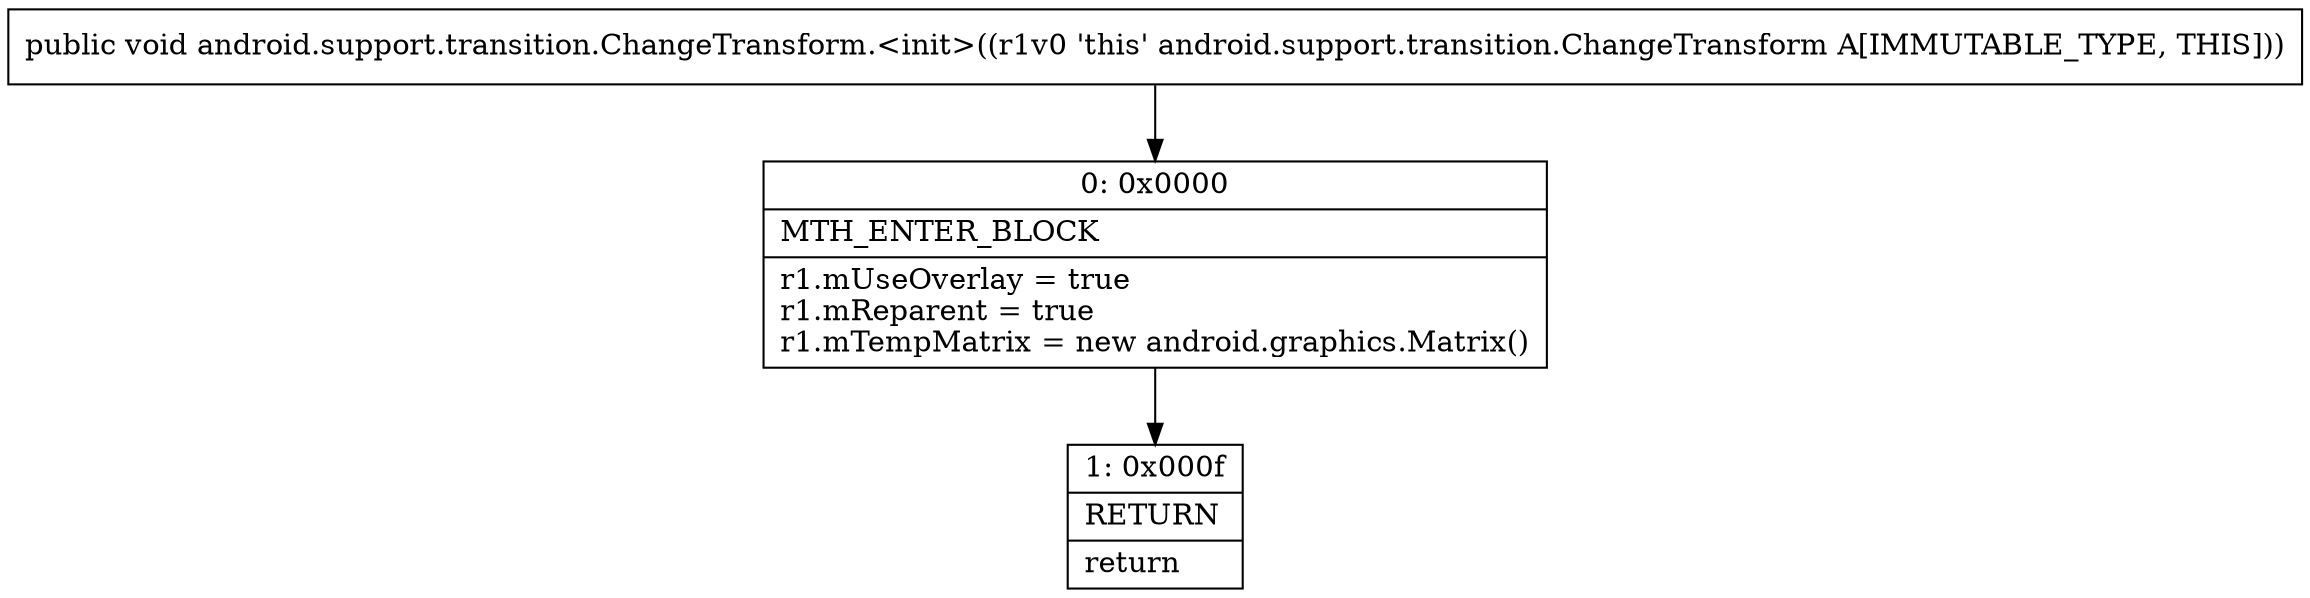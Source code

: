 digraph "CFG forandroid.support.transition.ChangeTransform.\<init\>()V" {
Node_0 [shape=record,label="{0\:\ 0x0000|MTH_ENTER_BLOCK\l|r1.mUseOverlay = true\lr1.mReparent = true\lr1.mTempMatrix = new android.graphics.Matrix()\l}"];
Node_1 [shape=record,label="{1\:\ 0x000f|RETURN\l|return\l}"];
MethodNode[shape=record,label="{public void android.support.transition.ChangeTransform.\<init\>((r1v0 'this' android.support.transition.ChangeTransform A[IMMUTABLE_TYPE, THIS])) }"];
MethodNode -> Node_0;
Node_0 -> Node_1;
}


